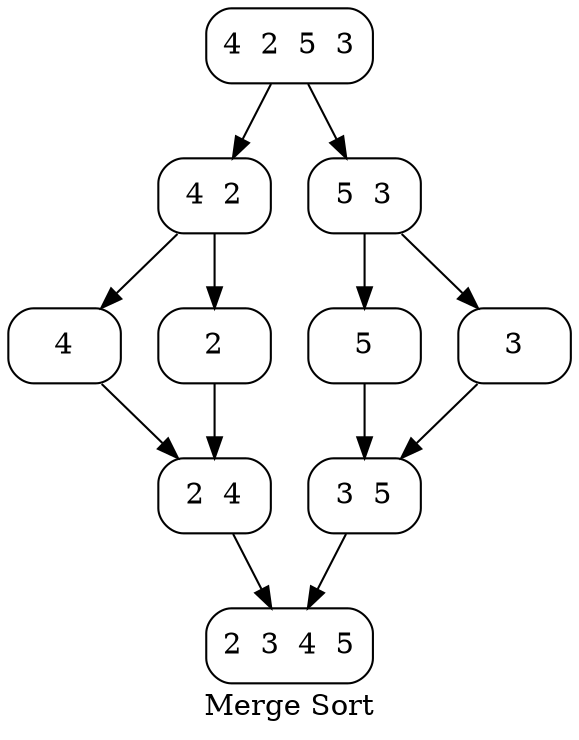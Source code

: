 digraph G {
	label = "Merge Sort";
    node [shape = box, style=rounded]
   
    node0 [label="4  2  5  3"];
    node1 [label="4  2"];
    node2 [label="5  3"];
    node3 [label="4"];
    node4 [label="2"];
    node5 [label="5"];
    node6 [label="3"];
    node0 -> node1;  node0 -> node2;
    node1 -> node3;  node1 -> node4;
    node2 -> node5;  node2 -> node6;

    node7 [label="2  4"];
    node8 [label="3  5"];
    node9 [label="2  3  4  5"];
    node3 -> node7; node4 -> node7;
    node5 -> node8; node6 -> node8;
    node7 -> node9; node8 -> node9;
}
